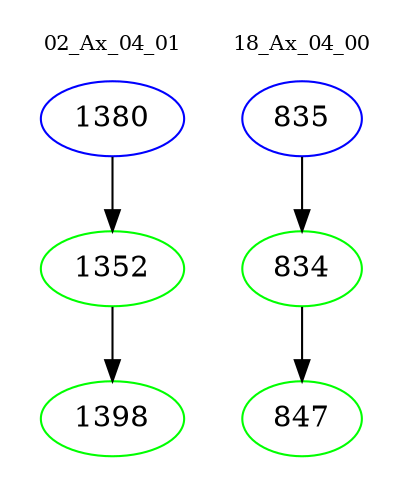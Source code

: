 digraph{
subgraph cluster_0 {
color = white
label = "02_Ax_04_01";
fontsize=10;
T0_1380 [label="1380", color="blue"]
T0_1380 -> T0_1352 [color="black"]
T0_1352 [label="1352", color="green"]
T0_1352 -> T0_1398 [color="black"]
T0_1398 [label="1398", color="green"]
}
subgraph cluster_1 {
color = white
label = "18_Ax_04_00";
fontsize=10;
T1_835 [label="835", color="blue"]
T1_835 -> T1_834 [color="black"]
T1_834 [label="834", color="green"]
T1_834 -> T1_847 [color="black"]
T1_847 [label="847", color="green"]
}
}
